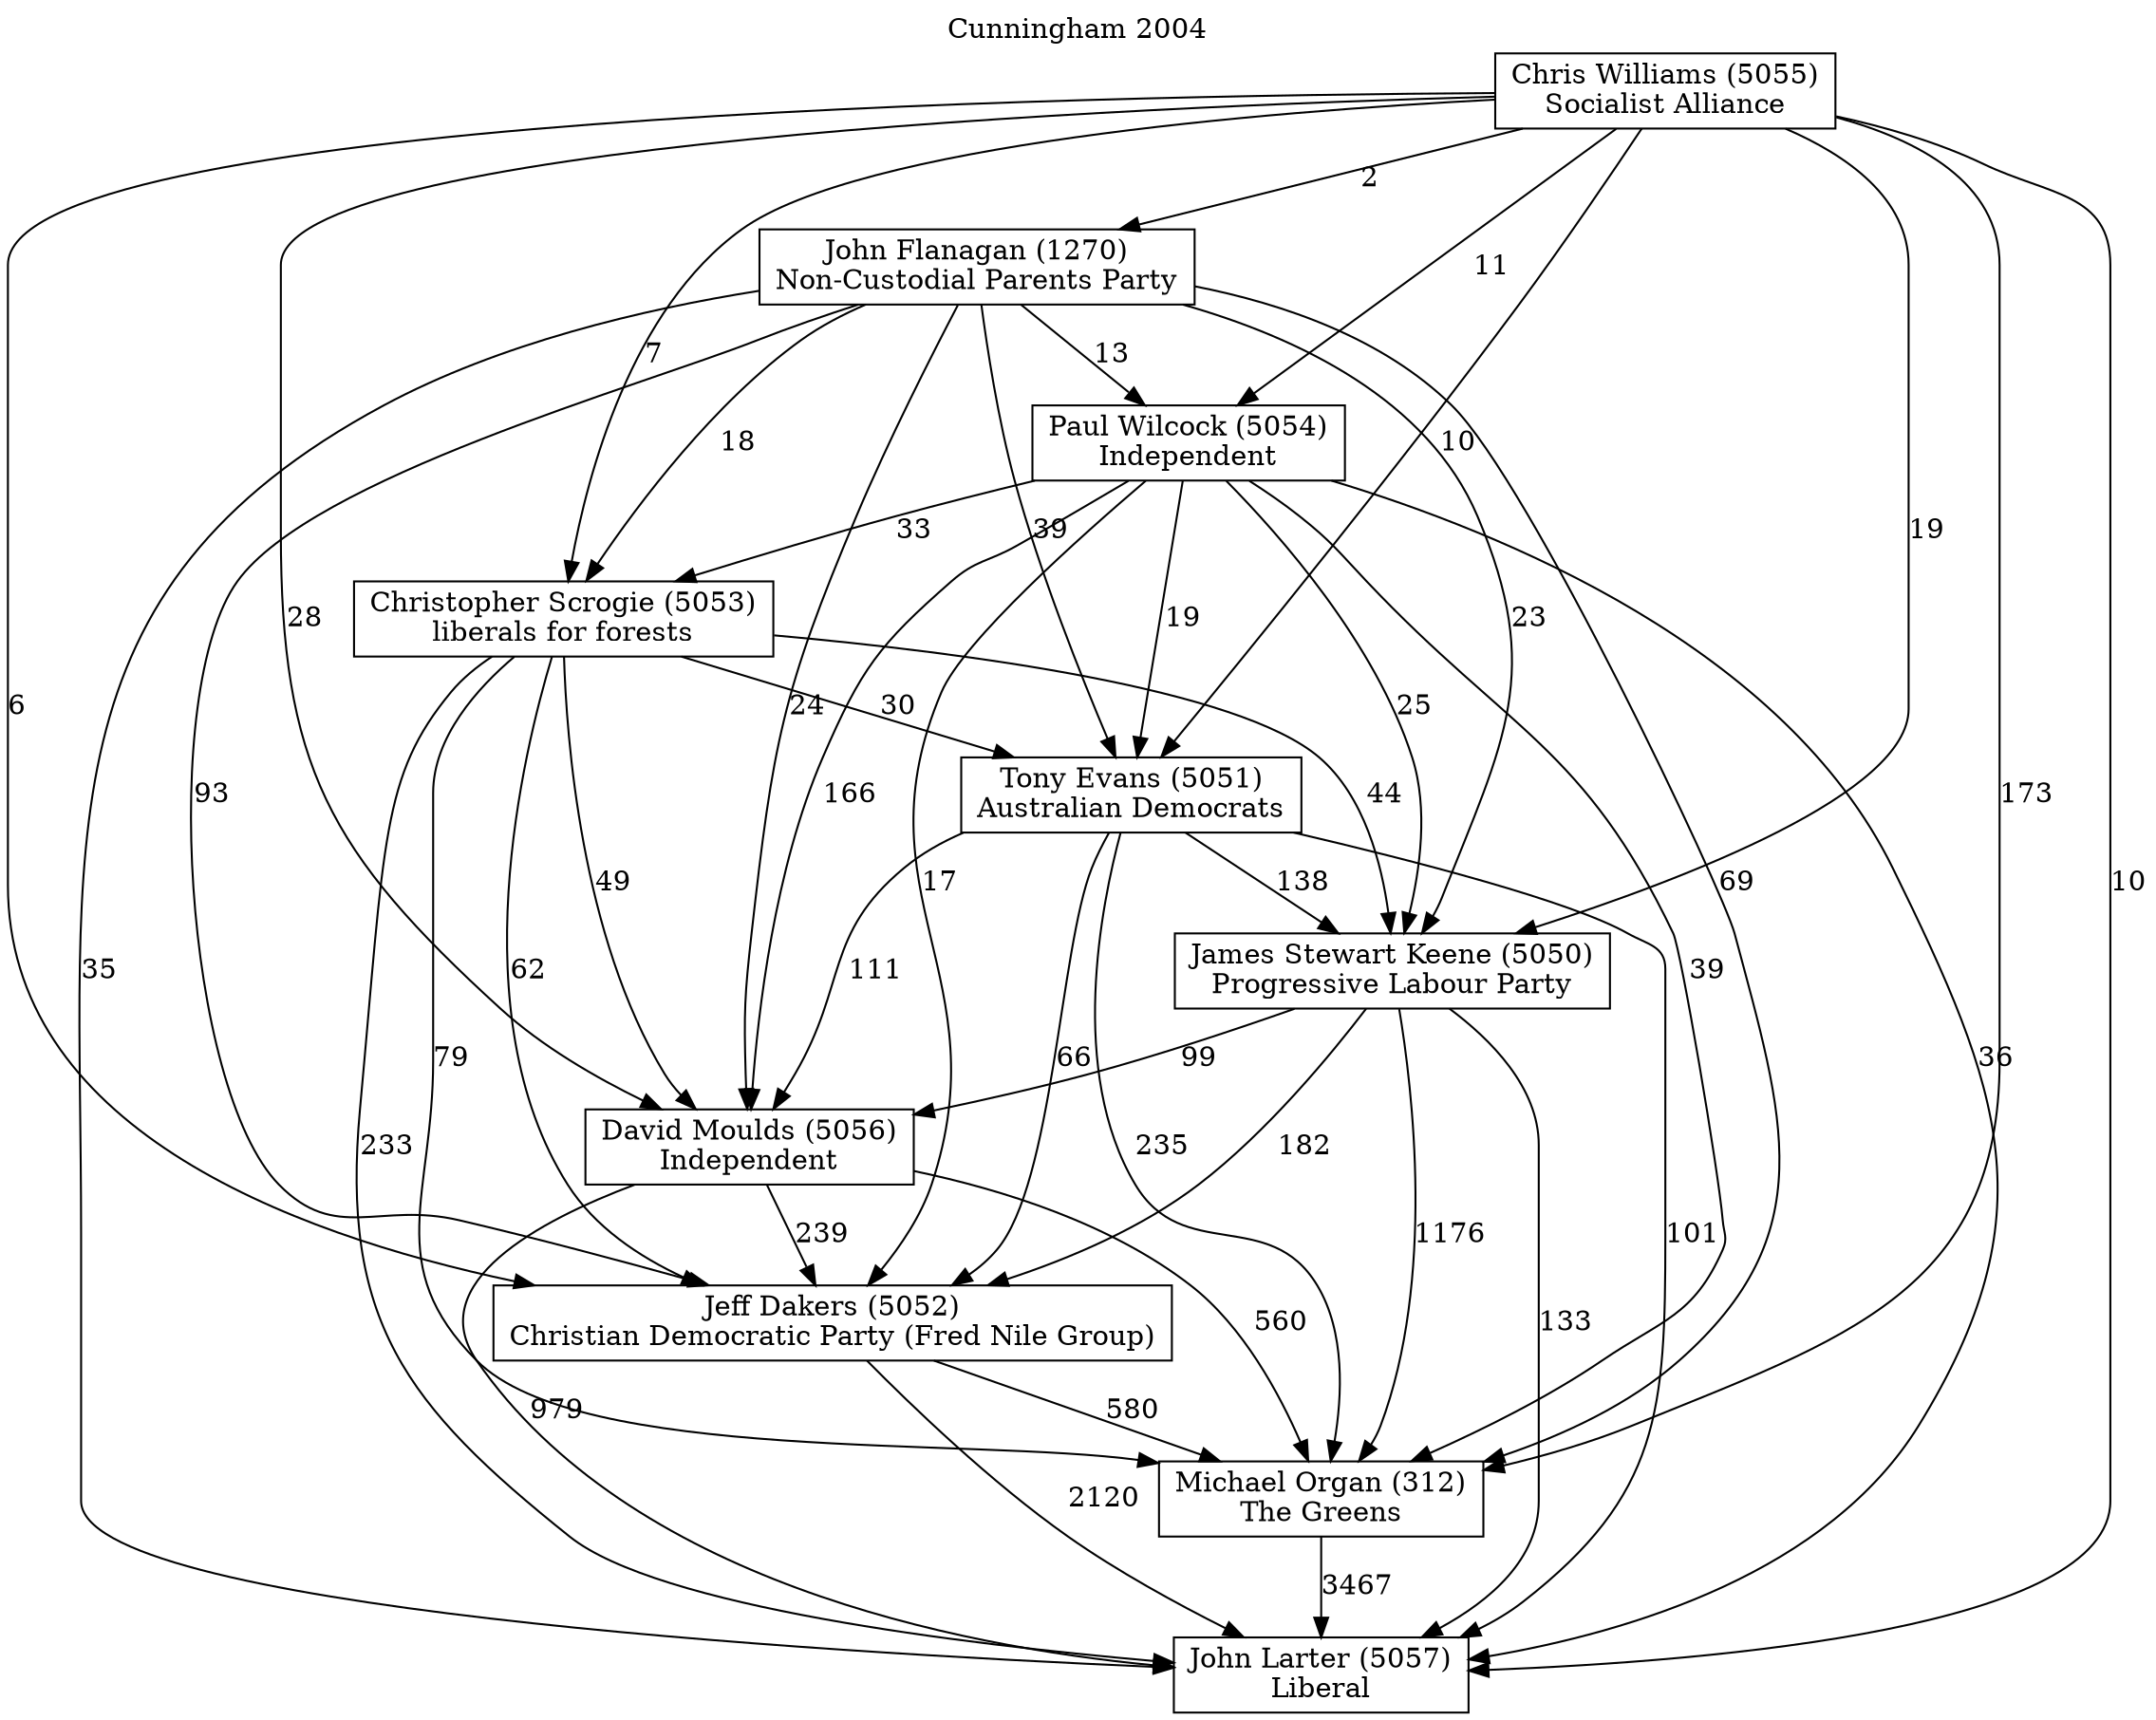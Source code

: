 // House preference flow
digraph "John Larter (5057)_Cunningham_2004" {
	graph [label="Cunningham 2004" labelloc=t mclimit=10]
	node [shape=box]
	"John Larter (5057)" [label="John Larter (5057)
Liberal"]
	"Michael Organ (312)" [label="Michael Organ (312)
The Greens"]
	"Jeff Dakers (5052)" [label="Jeff Dakers (5052)
Christian Democratic Party (Fred Nile Group)"]
	"David Moulds (5056)" [label="David Moulds (5056)
Independent"]
	"James Stewart Keene (5050)" [label="James Stewart Keene (5050)
Progressive Labour Party"]
	"Tony Evans (5051)" [label="Tony Evans (5051)
Australian Democrats"]
	"Christopher Scrogie (5053)" [label="Christopher Scrogie (5053)
liberals for forests"]
	"Paul Wilcock (5054)" [label="Paul Wilcock (5054)
Independent"]
	"John Flanagan (1270)" [label="John Flanagan (1270)
Non-Custodial Parents Party"]
	"Chris Williams (5055)" [label="Chris Williams (5055)
Socialist Alliance"]
	"Michael Organ (312)" -> "John Larter (5057)" [label=3467]
	"Jeff Dakers (5052)" -> "Michael Organ (312)" [label=580]
	"David Moulds (5056)" -> "Jeff Dakers (5052)" [label=239]
	"James Stewart Keene (5050)" -> "David Moulds (5056)" [label=99]
	"Tony Evans (5051)" -> "James Stewart Keene (5050)" [label=138]
	"Christopher Scrogie (5053)" -> "Tony Evans (5051)" [label=30]
	"Paul Wilcock (5054)" -> "Christopher Scrogie (5053)" [label=33]
	"John Flanagan (1270)" -> "Paul Wilcock (5054)" [label=13]
	"Chris Williams (5055)" -> "John Flanagan (1270)" [label=2]
	"Jeff Dakers (5052)" -> "John Larter (5057)" [label=2120]
	"David Moulds (5056)" -> "John Larter (5057)" [label=979]
	"James Stewart Keene (5050)" -> "John Larter (5057)" [label=133]
	"Tony Evans (5051)" -> "John Larter (5057)" [label=101]
	"Christopher Scrogie (5053)" -> "John Larter (5057)" [label=233]
	"Paul Wilcock (5054)" -> "John Larter (5057)" [label=36]
	"John Flanagan (1270)" -> "John Larter (5057)" [label=35]
	"Chris Williams (5055)" -> "John Larter (5057)" [label=10]
	"Chris Williams (5055)" -> "Paul Wilcock (5054)" [label=11]
	"John Flanagan (1270)" -> "Christopher Scrogie (5053)" [label=18]
	"Chris Williams (5055)" -> "Christopher Scrogie (5053)" [label=7]
	"Paul Wilcock (5054)" -> "Tony Evans (5051)" [label=19]
	"John Flanagan (1270)" -> "Tony Evans (5051)" [label=39]
	"Chris Williams (5055)" -> "Tony Evans (5051)" [label=10]
	"Christopher Scrogie (5053)" -> "James Stewart Keene (5050)" [label=44]
	"Paul Wilcock (5054)" -> "James Stewart Keene (5050)" [label=25]
	"John Flanagan (1270)" -> "James Stewart Keene (5050)" [label=23]
	"Chris Williams (5055)" -> "James Stewart Keene (5050)" [label=19]
	"Tony Evans (5051)" -> "David Moulds (5056)" [label=111]
	"Christopher Scrogie (5053)" -> "David Moulds (5056)" [label=49]
	"Paul Wilcock (5054)" -> "David Moulds (5056)" [label=166]
	"John Flanagan (1270)" -> "David Moulds (5056)" [label=24]
	"Chris Williams (5055)" -> "David Moulds (5056)" [label=28]
	"James Stewart Keene (5050)" -> "Jeff Dakers (5052)" [label=182]
	"Tony Evans (5051)" -> "Jeff Dakers (5052)" [label=66]
	"Christopher Scrogie (5053)" -> "Jeff Dakers (5052)" [label=62]
	"Paul Wilcock (5054)" -> "Jeff Dakers (5052)" [label=17]
	"John Flanagan (1270)" -> "Jeff Dakers (5052)" [label=93]
	"Chris Williams (5055)" -> "Jeff Dakers (5052)" [label=6]
	"David Moulds (5056)" -> "Michael Organ (312)" [label=560]
	"James Stewart Keene (5050)" -> "Michael Organ (312)" [label=1176]
	"Tony Evans (5051)" -> "Michael Organ (312)" [label=235]
	"Christopher Scrogie (5053)" -> "Michael Organ (312)" [label=79]
	"Paul Wilcock (5054)" -> "Michael Organ (312)" [label=39]
	"John Flanagan (1270)" -> "Michael Organ (312)" [label=69]
	"Chris Williams (5055)" -> "Michael Organ (312)" [label=173]
}
